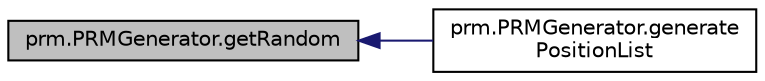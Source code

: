 digraph "prm.PRMGenerator.getRandom"
{
  edge [fontname="Helvetica",fontsize="10",labelfontname="Helvetica",labelfontsize="10"];
  node [fontname="Helvetica",fontsize="10",shape=record];
  rankdir="LR";
  Node1 [label="prm.PRMGenerator.getRandom",height=0.2,width=0.4,color="black", fillcolor="grey75", style="filled" fontcolor="black"];
  Node1 -> Node2 [dir="back",color="midnightblue",fontsize="10",style="solid",fontname="Helvetica"];
  Node2 [label="prm.PRMGenerator.generate\lPositionList",height=0.2,width=0.4,color="black", fillcolor="white", style="filled",URL="$classprm_1_1PRMGenerator.html#ad5ffd82c9245496759767b2791d3a2fa",tooltip="Generates the random positions for the sample points. "];
}
